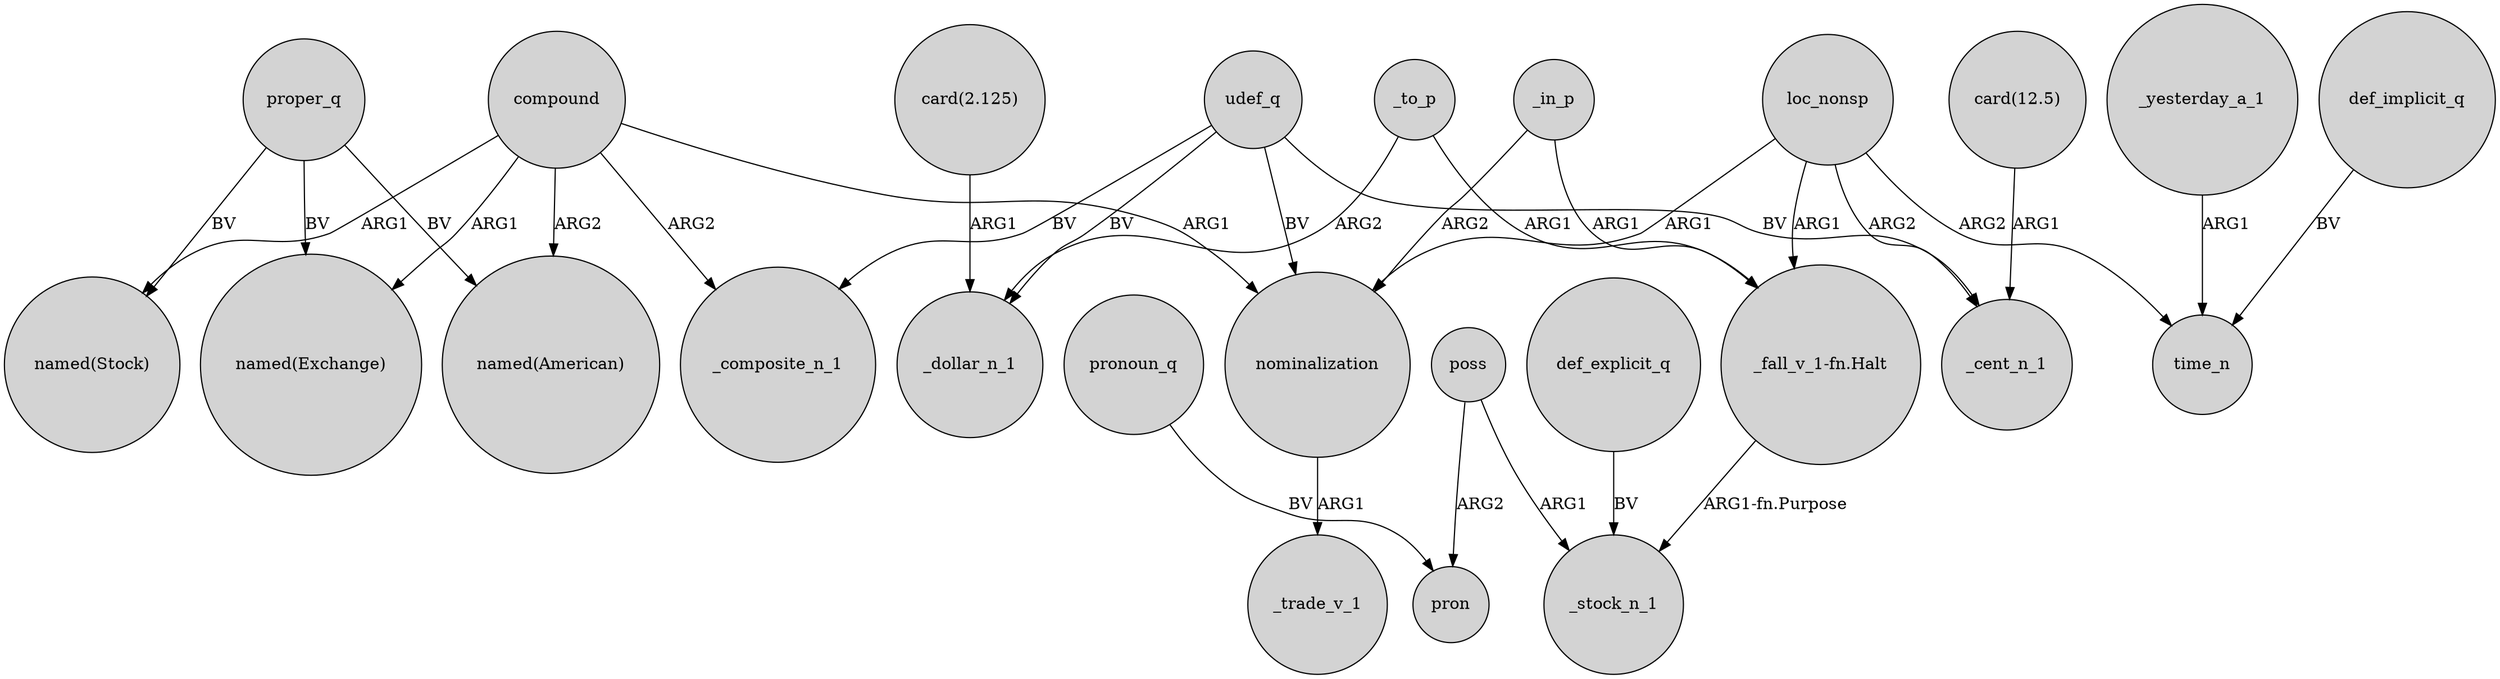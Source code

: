 digraph {
	node [shape=circle style=filled]
	compound -> "named(Stock)" [label=ARG1]
	"card(2.125)" -> _dollar_n_1 [label=ARG1]
	proper_q -> "named(Stock)" [label=BV]
	compound -> "named(Exchange)" [label=ARG1]
	udef_q -> nominalization [label=BV]
	def_explicit_q -> _stock_n_1 [label=BV]
	_yesterday_a_1 -> time_n [label=ARG1]
	_to_p -> _dollar_n_1 [label=ARG2]
	proper_q -> "named(Exchange)" [label=BV]
	loc_nonsp -> nominalization [label=ARG1]
	udef_q -> _cent_n_1 [label=BV]
	"_fall_v_1-fn.Halt" -> _stock_n_1 [label="ARG1-fn.Purpose"]
	loc_nonsp -> _cent_n_1 [label=ARG2]
	pronoun_q -> pron [label=BV]
	"card(12.5)" -> _cent_n_1 [label=ARG1]
	compound -> nominalization [label=ARG1]
	loc_nonsp -> "_fall_v_1-fn.Halt" [label=ARG1]
	poss -> pron [label=ARG2]
	poss -> _stock_n_1 [label=ARG1]
	udef_q -> _dollar_n_1 [label=BV]
	udef_q -> _composite_n_1 [label=BV]
	compound -> "named(American)" [label=ARG2]
	loc_nonsp -> time_n [label=ARG2]
	proper_q -> "named(American)" [label=BV]
	_in_p -> nominalization [label=ARG2]
	compound -> _composite_n_1 [label=ARG2]
	_to_p -> "_fall_v_1-fn.Halt" [label=ARG1]
	def_implicit_q -> time_n [label=BV]
	nominalization -> _trade_v_1 [label=ARG1]
	_in_p -> "_fall_v_1-fn.Halt" [label=ARG1]
}
